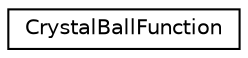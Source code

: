 digraph "Graphical Class Hierarchy"
{
  edge [fontname="Helvetica",fontsize="10",labelfontname="Helvetica",labelfontsize="10"];
  node [fontname="Helvetica",fontsize="10",shape=record];
  rankdir="LR";
  Node1 [label="CrystalBallFunction",height=0.2,width=0.4,color="black", fillcolor="white", style="filled",URL="$de/d80/class_crystal_ball_function.html"];
}
